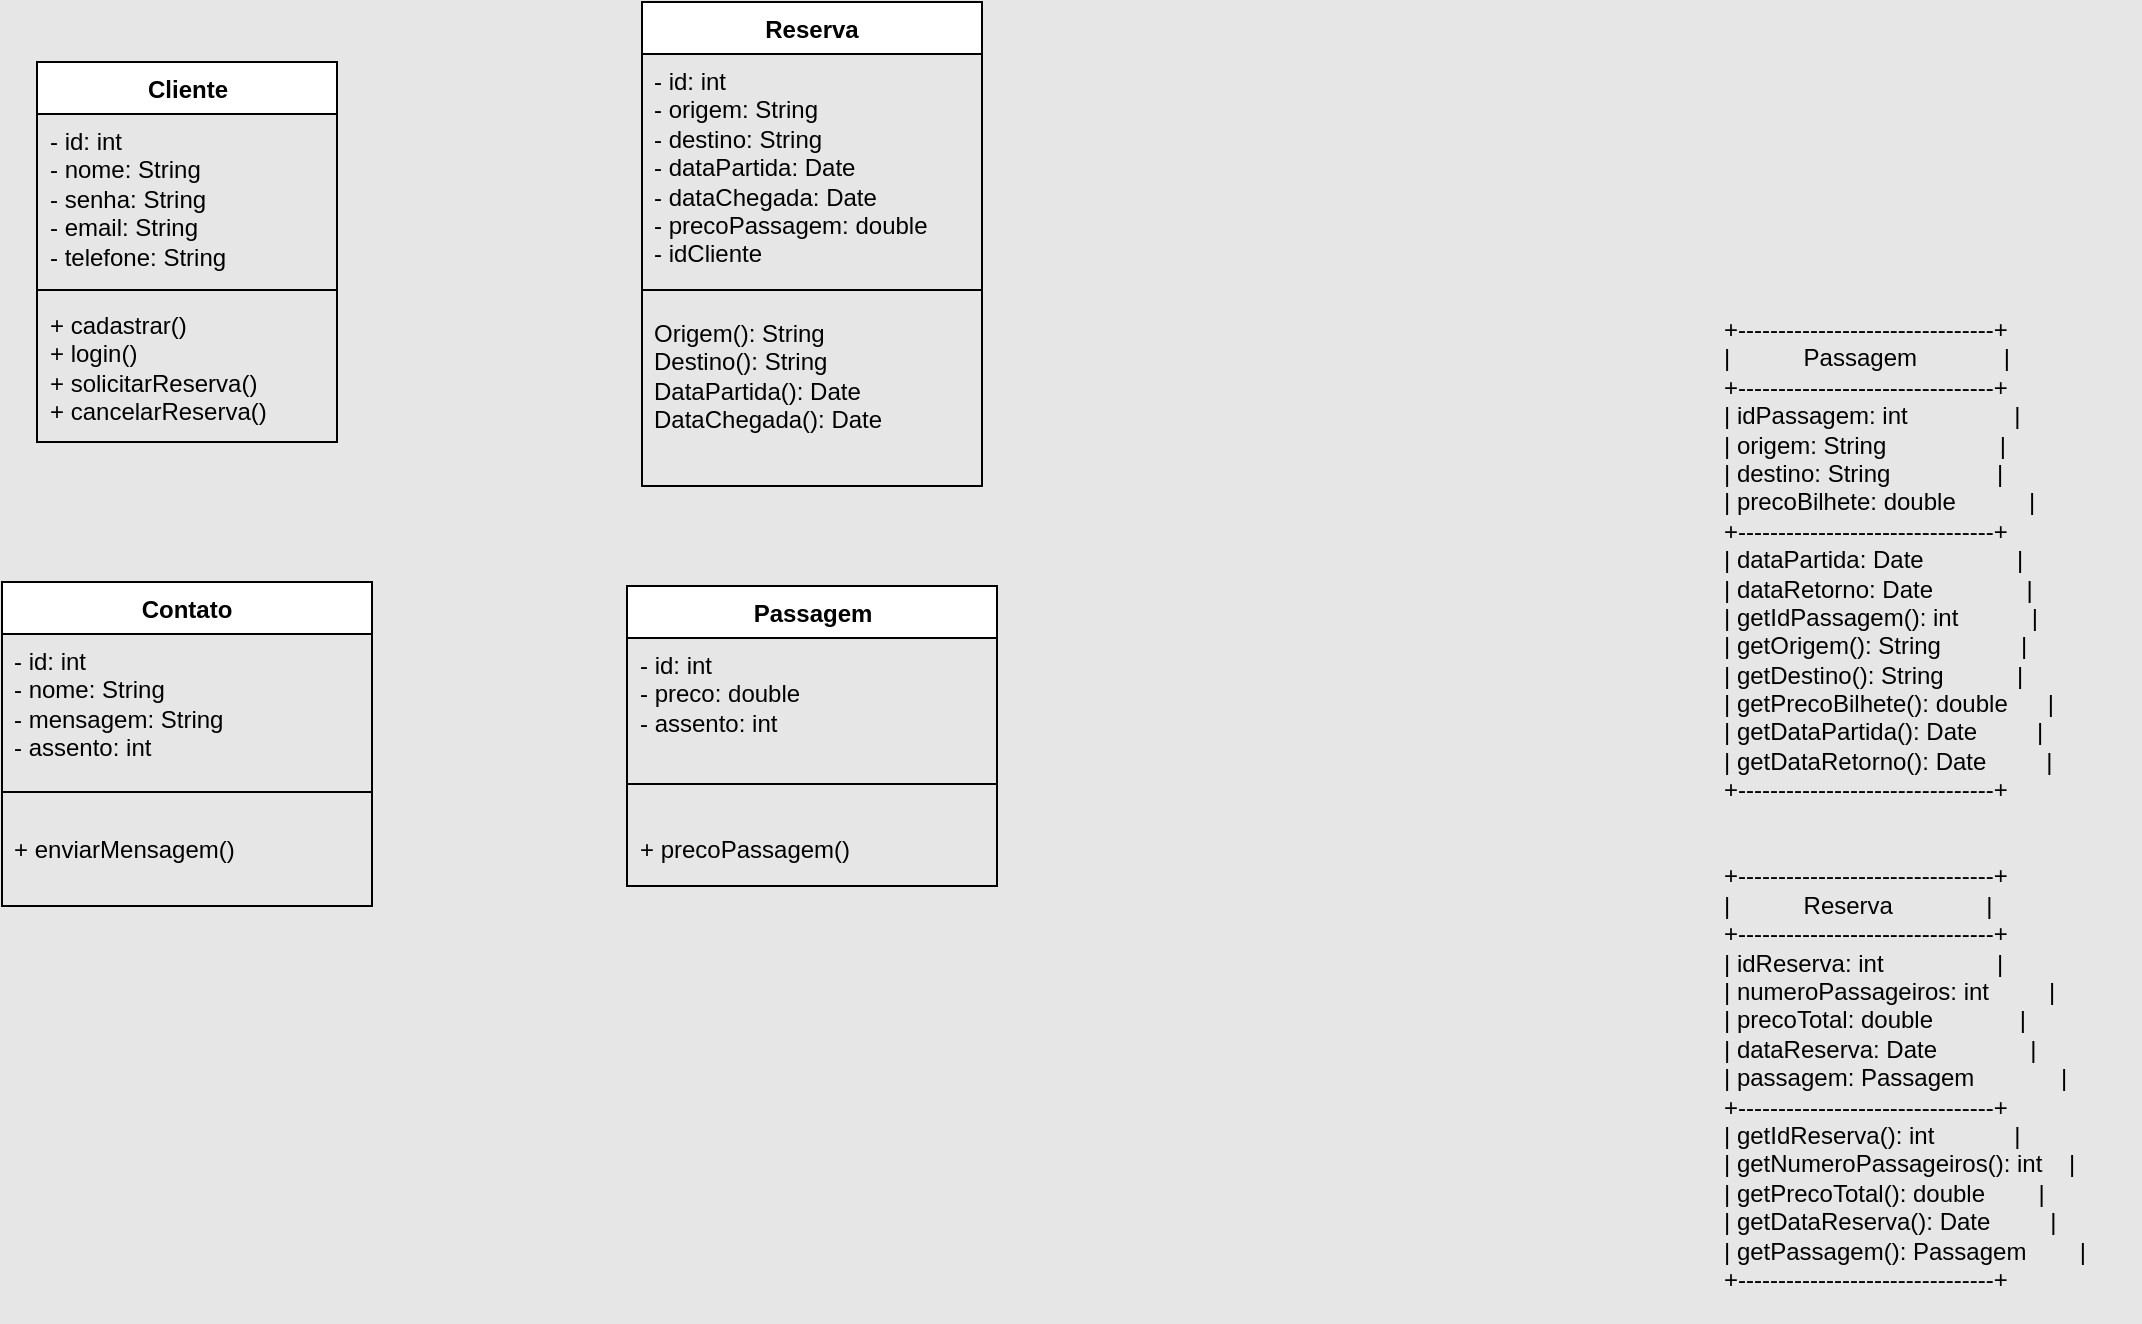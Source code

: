 <mxfile version="21.7.5" type="github">
  <diagram name="Page-1" id="e7e014a7-5840-1c2e-5031-d8a46d1fe8dd">
    <mxGraphModel dx="1393" dy="758" grid="0" gridSize="10" guides="1" tooltips="1" connect="1" arrows="1" fold="1" page="1" pageScale="1" pageWidth="1169" pageHeight="826" background="#E6E6E6" math="0" shadow="0">
      <root>
        <object label="" id="0">
          <mxCell />
        </object>
        <mxCell id="1" parent="0" />
        <mxCell id="DyhO0hjf9G11I1QqjPt--45" value="Cliente                 " style="swimlane;fontStyle=1;align=center;verticalAlign=top;childLayout=stackLayout;horizontal=1;startSize=26;horizontalStack=0;resizeParent=1;resizeParentMax=0;resizeLast=0;collapsible=1;marginBottom=0;whiteSpace=wrap;html=1;" parent="1" vertex="1">
          <mxGeometry x="117.5" y="180" width="150" height="190" as="geometry" />
        </mxCell>
        <mxCell id="DyhO0hjf9G11I1QqjPt--46" value="&lt;font style=&quot;font-size: 12px;&quot;&gt;- id: int&lt;br&gt;- nome: String&lt;br style=&quot;border-color: var(--border-color); padding: 0px; margin: 0px;&quot;&gt;- senha: String&lt;br style=&quot;border-color: var(--border-color); padding: 0px; margin: 0px;&quot;&gt;- email: String&lt;br style=&quot;border-color: var(--border-color); padding: 0px; margin: 0px;&quot;&gt;- telefone: String&lt;/font&gt;" style="text;strokeColor=none;fillColor=none;align=left;verticalAlign=top;spacingLeft=4;spacingRight=4;overflow=hidden;rotatable=0;points=[[0,0.5],[1,0.5]];portConstraint=eastwest;whiteSpace=wrap;html=1;" parent="DyhO0hjf9G11I1QqjPt--45" vertex="1">
          <mxGeometry y="26" width="150" height="84" as="geometry" />
        </mxCell>
        <mxCell id="DyhO0hjf9G11I1QqjPt--47" value="" style="line;strokeWidth=1;fillColor=none;align=left;verticalAlign=middle;spacingTop=-1;spacingLeft=3;spacingRight=3;rotatable=0;labelPosition=right;points=[];portConstraint=eastwest;strokeColor=inherit;" parent="DyhO0hjf9G11I1QqjPt--45" vertex="1">
          <mxGeometry y="110" width="150" height="8" as="geometry" />
        </mxCell>
        <mxCell id="DyhO0hjf9G11I1QqjPt--48" value="+ cadastrar()&amp;nbsp; &amp;nbsp; &amp;nbsp; &amp;nbsp; &amp;nbsp; &amp;nbsp; &amp;nbsp; &amp;nbsp; &amp;nbsp;&amp;nbsp;&lt;br style=&quot;border-color: var(--border-color); padding: 0px; margin: 0px;&quot;&gt;+ login()&amp;nbsp; &lt;br&gt;+ solicitarReserva()&lt;br&gt;+ cancelarReserva()&amp;nbsp; &amp;nbsp; &amp;nbsp; &amp;nbsp; &amp;nbsp; &amp;nbsp; &amp;nbsp; &amp;nbsp; &amp;nbsp; &amp;nbsp; &amp;nbsp; &amp;nbsp; &amp;nbsp; &amp;nbsp; &amp;nbsp; &amp;nbsp; &amp;nbsp;&amp;nbsp;" style="text;strokeColor=none;fillColor=none;align=left;verticalAlign=top;spacingLeft=4;spacingRight=4;overflow=hidden;rotatable=0;points=[[0,0.5],[1,0.5]];portConstraint=eastwest;whiteSpace=wrap;html=1;" parent="DyhO0hjf9G11I1QqjPt--45" vertex="1">
          <mxGeometry y="118" width="150" height="72" as="geometry" />
        </mxCell>
        <mxCell id="DyhO0hjf9G11I1QqjPt--50" value="Reserva" style="swimlane;fontStyle=1;align=center;verticalAlign=top;childLayout=stackLayout;horizontal=1;startSize=26;horizontalStack=0;resizeParent=1;resizeParentMax=0;resizeLast=0;collapsible=1;marginBottom=0;whiteSpace=wrap;html=1;" parent="1" vertex="1">
          <mxGeometry x="420" y="150" width="170" height="242" as="geometry" />
        </mxCell>
        <mxCell id="DyhO0hjf9G11I1QqjPt--51" value="&lt;font style=&quot;font-size: 12px;&quot;&gt;- id: &lt;span style=&quot;border: 0px solid rgb(217, 217, 227); box-sizing: border-box; --tw-border-spacing-x: 0; --tw-border-spacing-y: 0; --tw-translate-x: 0; --tw-translate-y: 0; --tw-rotate: 0; --tw-skew-x: 0; --tw-skew-y: 0; --tw-scale-x: 1; --tw-scale-y: 1; --tw-pan-x: ; --tw-pan-y: ; --tw-pinch-zoom: ; --tw-scroll-snap-strictness: proximity; --tw-gradient-from-position: ; --tw-gradient-via-position: ; --tw-gradient-to-position: ; --tw-ordinal: ; --tw-slashed-zero: ; --tw-numeric-figure: ; --tw-numeric-spacing: ; --tw-numeric-fraction: ; --tw-ring-inset: ; --tw-ring-offset-width: 0px; --tw-ring-offset-color: #fff; --tw-ring-color: rgba(69,89,164,.5); --tw-ring-offset-shadow: 0 0 transparent; --tw-ring-shadow: 0 0 transparent; --tw-shadow: 0 0 transparent; --tw-shadow-colored: 0 0 transparent; --tw-blur: ; --tw-brightness: ; --tw-contrast: ; --tw-grayscale: ; --tw-hue-rotate: ; --tw-invert: ; --tw-saturate: ; --tw-sepia: ; --tw-drop-shadow: ; --tw-backdrop-blur: ; --tw-backdrop-brightness: ; --tw-backdrop-contrast: ; --tw-backdrop-grayscale: ; --tw-backdrop-hue-rotate: ; --tw-backdrop-invert: ; --tw-backdrop-opacity: ; --tw-backdrop-saturate: ; --tw-backdrop-sepia: ;&quot; class=&quot;hljs-type&quot;&gt;int&lt;/span&gt;&lt;br&gt;- origem: String&lt;br&gt;- destino: String&lt;br&gt;- dataPartida: &lt;span style=&quot;border: 0px solid rgb(217, 217, 227); box-sizing: border-box; --tw-border-spacing-x: 0; --tw-border-spacing-y: 0; --tw-translate-x: 0; --tw-translate-y: 0; --tw-rotate: 0; --tw-skew-x: 0; --tw-skew-y: 0; --tw-scale-x: 1; --tw-scale-y: 1; --tw-pan-x: ; --tw-pan-y: ; --tw-pinch-zoom: ; --tw-scroll-snap-strictness: proximity; --tw-gradient-from-position: ; --tw-gradient-via-position: ; --tw-gradient-to-position: ; --tw-ordinal: ; --tw-slashed-zero: ; --tw-numeric-figure: ; --tw-numeric-spacing: ; --tw-numeric-fraction: ; --tw-ring-inset: ; --tw-ring-offset-width: 0px; --tw-ring-offset-color: #fff; --tw-ring-color: rgba(69,89,164,.5); --tw-ring-offset-shadow: 0 0 transparent; --tw-ring-shadow: 0 0 transparent; --tw-shadow: 0 0 transparent; --tw-shadow-colored: 0 0 transparent; --tw-blur: ; --tw-brightness: ; --tw-contrast: ; --tw-grayscale: ; --tw-hue-rotate: ; --tw-invert: ; --tw-saturate: ; --tw-sepia: ; --tw-drop-shadow: ; --tw-backdrop-blur: ; --tw-backdrop-brightness: ; --tw-backdrop-contrast: ; --tw-backdrop-grayscale: ; --tw-backdrop-hue-rotate: ; --tw-backdrop-invert: ; --tw-backdrop-opacity: ; --tw-backdrop-saturate: ; --tw-backdrop-sepia: ;&quot; class=&quot;hljs-type&quot;&gt;Date&lt;/span&gt;&lt;br&gt;- dataChegada: &lt;span style=&quot;border: 0px solid rgb(217, 217, 227); box-sizing: border-box; --tw-border-spacing-x: 0; --tw-border-spacing-y: 0; --tw-translate-x: 0; --tw-translate-y: 0; --tw-rotate: 0; --tw-skew-x: 0; --tw-skew-y: 0; --tw-scale-x: 1; --tw-scale-y: 1; --tw-pan-x: ; --tw-pan-y: ; --tw-pinch-zoom: ; --tw-scroll-snap-strictness: proximity; --tw-gradient-from-position: ; --tw-gradient-via-position: ; --tw-gradient-to-position: ; --tw-ordinal: ; --tw-slashed-zero: ; --tw-numeric-figure: ; --tw-numeric-spacing: ; --tw-numeric-fraction: ; --tw-ring-inset: ; --tw-ring-offset-width: 0px; --tw-ring-offset-color: #fff; --tw-ring-color: rgba(69,89,164,.5); --tw-ring-offset-shadow: 0 0 transparent; --tw-ring-shadow: 0 0 transparent; --tw-shadow: 0 0 transparent; --tw-shadow-colored: 0 0 transparent; --tw-blur: ; --tw-brightness: ; --tw-contrast: ; --tw-grayscale: ; --tw-hue-rotate: ; --tw-invert: ; --tw-saturate: ; --tw-sepia: ; --tw-drop-shadow: ; --tw-backdrop-blur: ; --tw-backdrop-brightness: ; --tw-backdrop-contrast: ; --tw-backdrop-grayscale: ; --tw-backdrop-hue-rotate: ; --tw-backdrop-invert: ; --tw-backdrop-opacity: ; --tw-backdrop-saturate: ; --tw-backdrop-sepia: ;&quot; class=&quot;hljs-type&quot;&gt;Date&lt;/span&gt;&lt;br&gt;- precoPassagem: &lt;span style=&quot;border: 0px solid rgb(217, 217, 227); box-sizing: border-box; --tw-border-spacing-x: 0; --tw-border-spacing-y: 0; --tw-translate-x: 0; --tw-translate-y: 0; --tw-rotate: 0; --tw-skew-x: 0; --tw-skew-y: 0; --tw-scale-x: 1; --tw-scale-y: 1; --tw-pan-x: ; --tw-pan-y: ; --tw-pinch-zoom: ; --tw-scroll-snap-strictness: proximity; --tw-gradient-from-position: ; --tw-gradient-via-position: ; --tw-gradient-to-position: ; --tw-ordinal: ; --tw-slashed-zero: ; --tw-numeric-figure: ; --tw-numeric-spacing: ; --tw-numeric-fraction: ; --tw-ring-inset: ; --tw-ring-offset-width: 0px; --tw-ring-offset-color: #fff; --tw-ring-color: rgba(69,89,164,.5); --tw-ring-offset-shadow: 0 0 transparent; --tw-ring-shadow: 0 0 transparent; --tw-shadow: 0 0 transparent; --tw-shadow-colored: 0 0 transparent; --tw-blur: ; --tw-brightness: ; --tw-contrast: ; --tw-grayscale: ; --tw-hue-rotate: ; --tw-invert: ; --tw-saturate: ; --tw-sepia: ; --tw-drop-shadow: ; --tw-backdrop-blur: ; --tw-backdrop-brightness: ; --tw-backdrop-contrast: ; --tw-backdrop-grayscale: ; --tw-backdrop-hue-rotate: ; --tw-backdrop-invert: ; --tw-backdrop-opacity: ; --tw-backdrop-saturate: ; --tw-backdrop-sepia: ;&quot; class=&quot;hljs-keyword&quot;&gt;double&lt;br&gt;- idCliente&lt;br&gt;&lt;/span&gt;&lt;/font&gt;" style="text;strokeColor=none;fillColor=none;align=left;verticalAlign=top;spacingLeft=4;spacingRight=4;overflow=hidden;rotatable=0;points=[[0,0.5],[1,0.5]];portConstraint=eastwest;whiteSpace=wrap;html=1;" parent="DyhO0hjf9G11I1QqjPt--50" vertex="1">
          <mxGeometry y="26" width="170" height="110" as="geometry" />
        </mxCell>
        <mxCell id="DyhO0hjf9G11I1QqjPt--52" value="" style="line;strokeWidth=1;fillColor=none;align=left;verticalAlign=middle;spacingTop=-1;spacingLeft=3;spacingRight=3;rotatable=0;labelPosition=right;points=[];portConstraint=eastwest;strokeColor=inherit;" parent="DyhO0hjf9G11I1QqjPt--50" vertex="1">
          <mxGeometry y="136" width="170" height="16" as="geometry" />
        </mxCell>
        <mxCell id="DyhO0hjf9G11I1QqjPt--53" value="&lt;div&gt;&lt;span style=&quot;background-color: initial;&quot;&gt;Origem(): String&lt;/span&gt;&lt;br&gt;&lt;/div&gt;&lt;div&gt;Destino(): String&lt;/div&gt;&lt;div&gt;DataPartida(): Date&lt;/div&gt;&lt;div&gt;DataChegada(): Date&lt;/div&gt;&lt;div&gt;&lt;br&gt;&lt;/div&gt;" style="text;strokeColor=none;fillColor=none;align=left;verticalAlign=top;spacingLeft=4;spacingRight=4;overflow=hidden;rotatable=0;points=[[0,0.5],[1,0.5]];portConstraint=eastwest;whiteSpace=wrap;html=1;" parent="DyhO0hjf9G11I1QqjPt--50" vertex="1">
          <mxGeometry y="152" width="170" height="90" as="geometry" />
        </mxCell>
        <mxCell id="DyhO0hjf9G11I1QqjPt--55" value="Passagem" style="swimlane;fontStyle=1;align=center;verticalAlign=top;childLayout=stackLayout;horizontal=1;startSize=26;horizontalStack=0;resizeParent=1;resizeParentMax=0;resizeLast=0;collapsible=1;marginBottom=0;whiteSpace=wrap;html=1;" parent="1" vertex="1">
          <mxGeometry x="412.5" y="442" width="185" height="150" as="geometry" />
        </mxCell>
        <mxCell id="DyhO0hjf9G11I1QqjPt--56" value="- id: int&lt;br&gt;- preco: double&lt;br&gt;- assento: int" style="text;strokeColor=none;fillColor=none;align=left;verticalAlign=top;spacingLeft=4;spacingRight=4;overflow=hidden;rotatable=0;points=[[0,0.5],[1,0.5]];portConstraint=eastwest;whiteSpace=wrap;html=1;" parent="DyhO0hjf9G11I1QqjPt--55" vertex="1">
          <mxGeometry y="26" width="185" height="54" as="geometry" />
        </mxCell>
        <mxCell id="DyhO0hjf9G11I1QqjPt--57" value="" style="line;strokeWidth=1;fillColor=none;align=left;verticalAlign=middle;spacingTop=-1;spacingLeft=3;spacingRight=3;rotatable=0;labelPosition=right;points=[];portConstraint=eastwest;strokeColor=inherit;" parent="DyhO0hjf9G11I1QqjPt--55" vertex="1">
          <mxGeometry y="80" width="185" height="38" as="geometry" />
        </mxCell>
        <mxCell id="DyhO0hjf9G11I1QqjPt--58" value="+ precoPassagem()" style="text;strokeColor=none;fillColor=none;align=left;verticalAlign=top;spacingLeft=4;spacingRight=4;overflow=hidden;rotatable=0;points=[[0,0.5],[1,0.5]];portConstraint=eastwest;whiteSpace=wrap;html=1;" parent="DyhO0hjf9G11I1QqjPt--55" vertex="1">
          <mxGeometry y="118" width="185" height="32" as="geometry" />
        </mxCell>
        <mxCell id="DyhO0hjf9G11I1QqjPt--59" value="+--------------------------------+&#xa;|           Passagem             |&#xa;+--------------------------------+&#xa;| idPassagem: int                |&#xa;| origem: String                 |&#xa;| destino: String                |&#xa;| precoBilhete: double           |&#xa;+--------------------------------+&#xa;| dataPartida: Date              |&#xa;| dataRetorno: Date              |&#xa;| getIdPassagem(): int           |&#xa;| getOrigem(): String            |&#xa;| getDestino(): String           |&#xa;| getPrecoBilhete(): double      |&#xa;| getDataPartida(): Date         |&#xa;| getDataRetorno(): Date         |&#xa;+--------------------------------+&#xa;&#xa;&#xa;+--------------------------------+&#xa;|           Reserva              |&#xa;+--------------------------------+&#xa;| idReserva: int                 |&#xa;| numeroPassageiros: int         |&#xa;| precoTotal: double             |&#xa;| dataReserva: Date              |&#xa;| passagem: Passagem             |&#xa;+--------------------------------+&#xa;| getIdReserva(): int            |&#xa;| getNumeroPassageiros(): int    |&#xa;| getPrecoTotal(): double        |&#xa;| getDataReserva(): Date         |&#xa;| getPassagem(): Passagem        |&#xa;+--------------------------------+" style="text;whiteSpace=wrap;" parent="1" vertex="1">
          <mxGeometry x="959" y="300" width="210" height="510" as="geometry" />
        </mxCell>
        <mxCell id="1iq04fsot9ryxa62UQgf-1" value="Contato" style="swimlane;fontStyle=1;align=center;verticalAlign=top;childLayout=stackLayout;horizontal=1;startSize=26;horizontalStack=0;resizeParent=1;resizeParentMax=0;resizeLast=0;collapsible=1;marginBottom=0;whiteSpace=wrap;html=1;" parent="1" vertex="1">
          <mxGeometry x="100" y="440" width="185" height="162" as="geometry" />
        </mxCell>
        <mxCell id="1iq04fsot9ryxa62UQgf-2" value="- id: int&lt;br&gt;- nome: String&lt;br&gt;- mensagem: String&lt;br&gt;- assento: int" style="text;strokeColor=none;fillColor=none;align=left;verticalAlign=top;spacingLeft=4;spacingRight=4;overflow=hidden;rotatable=0;points=[[0,0.5],[1,0.5]];portConstraint=eastwest;whiteSpace=wrap;html=1;" parent="1iq04fsot9ryxa62UQgf-1" vertex="1">
          <mxGeometry y="26" width="185" height="64" as="geometry" />
        </mxCell>
        <mxCell id="1iq04fsot9ryxa62UQgf-3" value="" style="line;strokeWidth=1;fillColor=none;align=left;verticalAlign=middle;spacingTop=-1;spacingLeft=3;spacingRight=3;rotatable=0;labelPosition=right;points=[];portConstraint=eastwest;strokeColor=inherit;" parent="1iq04fsot9ryxa62UQgf-1" vertex="1">
          <mxGeometry y="90" width="185" height="30" as="geometry" />
        </mxCell>
        <mxCell id="1iq04fsot9ryxa62UQgf-4" value="+ enviarMensagem()" style="text;strokeColor=none;fillColor=none;align=left;verticalAlign=top;spacingLeft=4;spacingRight=4;overflow=hidden;rotatable=0;points=[[0,0.5],[1,0.5]];portConstraint=eastwest;whiteSpace=wrap;html=1;" parent="1iq04fsot9ryxa62UQgf-1" vertex="1">
          <mxGeometry y="120" width="185" height="42" as="geometry" />
        </mxCell>
      </root>
    </mxGraphModel>
  </diagram>
</mxfile>
